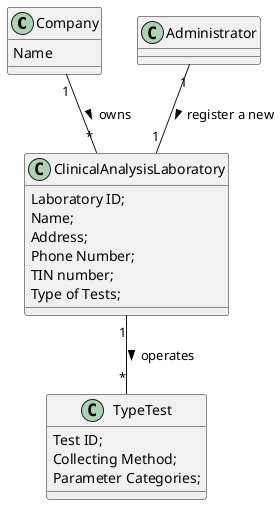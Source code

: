 @startuml
class Company{
Name
}

class ClinicalAnalysisLaboratory{
Laboratory ID;
Name;
Address;
Phone Number;
TIN number;
Type of Tests;
}

class Administrator{
}

class TypeTest{
Test ID;
Collecting Method;
Parameter Categories;
}

Administrator "1" -- "1" ClinicalAnalysisLaboratory : register a new >
Company "1" -- "*" ClinicalAnalysisLaboratory: owns >
ClinicalAnalysisLaboratory "1" -- "*" TypeTest : operates >

@enduml
